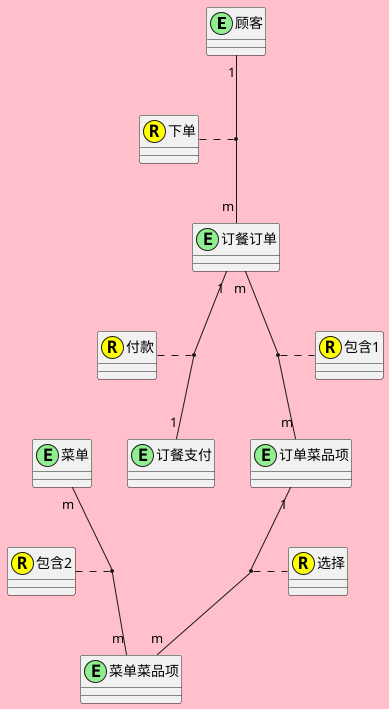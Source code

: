 @startuml

hide empty description
skinparam BackgroundColor pink

class "顾客"<<(E,lightgreen)>>{
}
class "订餐订单"<<(E,lightgreen)>>{
}
class "订餐支付"<<(E,lightgreen)>> {
}
class "订单菜品项"<<(E,lightgreen)>> {
}
class "菜单菜品项"<<(E,lightgreen)>> {
}
class "菜单"<<(E,lightgreen)>> {
}

class "下单"<<(R,yellow)>>{
}
class "付款" <<(R,yellow)>>{
}
class "包含1"<<(R,yellow)>>{
}
class "选择"<<(R,yellow)>>{
}
class "包含2"<<(R,yellow)>>{
}

顾客 "1" -- "m" 订餐订单
下单 . (顾客,订餐订单)

订餐订单 "1" -- "1" 订餐支付
付款 . (订餐订单, 订餐支付) 

订餐订单 "m" -- "m" 订单菜品项
(订餐订单, 订单菜品项) . 包含1

订单菜品项 "1" -- "m" 菜单菜品项
(订单菜品项, 菜单菜品项) . 选择

菜单 "m" -- "m" 菜单菜品项
包含2 . (菜单,菜单菜品项)

@enduml